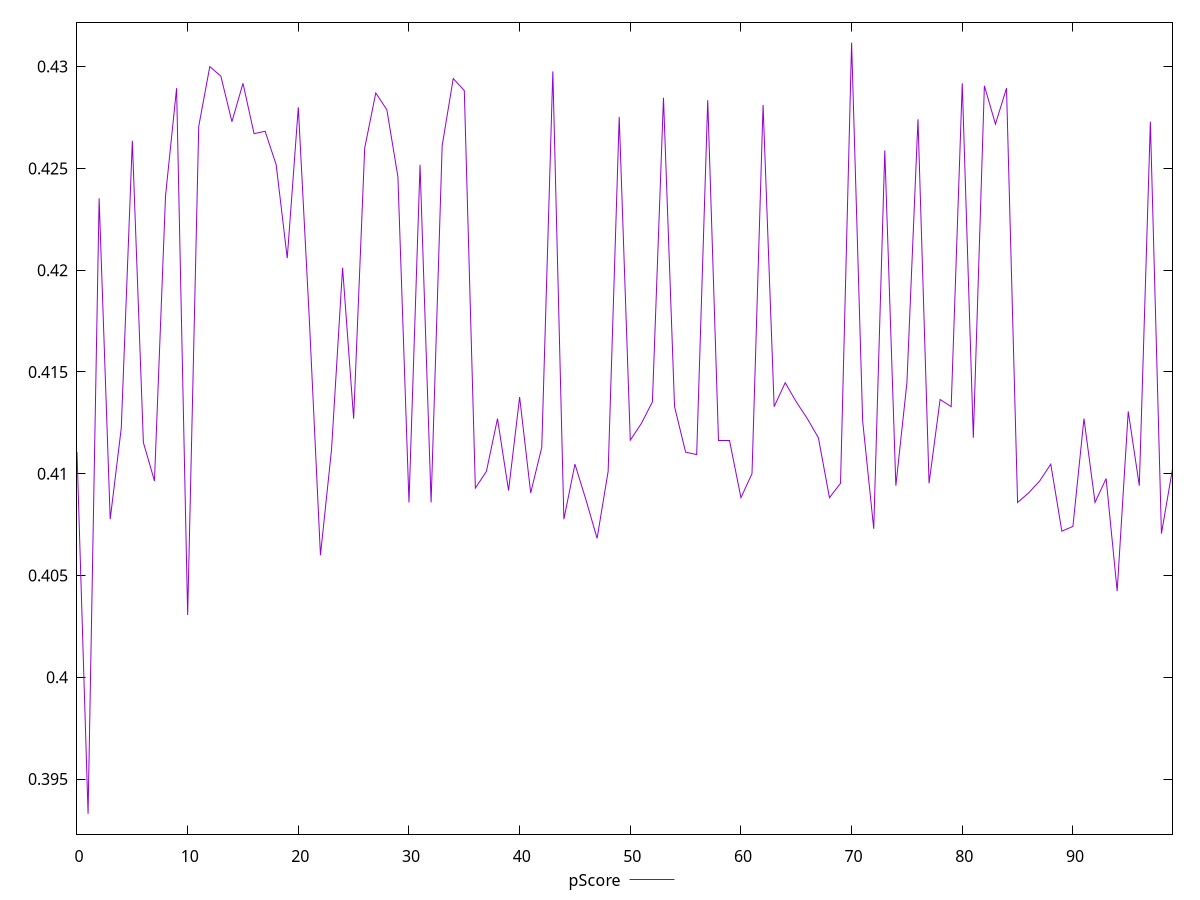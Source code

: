 reset

$pScore <<EOF
0 0.41105882352941175
1 0.3932941176470588
2 0.4235294117647059
3 0.4077647058823529
4 0.41223529411764703
5 0.4263529411764706
6 0.41152941176470587
7 0.4096470588235294
8 0.4236470588235294
9 0.4289411764705882
10 0.40305882352941175
11 0.42705882352941177
12 0.43
13 0.4295294117647059
14 0.4272941176470588
15 0.42917647058823527
16 0.42670588235294116
17 0.4268235294117647
18 0.42517647058823527
19 0.42058823529411765
20 0.428
21 0.41752941176470587
22 0.406
23 0.4111764705882353
24 0.42011764705882354
25 0.41270588235294114
26 0.426
27 0.42870588235294116
28 0.4278823529411765
29 0.42458823529411766
30 0.40858823529411764
31 0.42517647058823527
32 0.40858823529411764
33 0.42611764705882355
34 0.4294117647058824
35 0.4288235294117647
36 0.4092941176470588
37 0.41011764705882353
38 0.41270588235294114
39 0.4091764705882353
40 0.4137647058823529
41 0.40905882352941175
42 0.4112941176470588
43 0.42976470588235294
44 0.4077647058823529
45 0.41047058823529414
46 0.40870588235294114
47 0.4068235294117647
48 0.41011764705882353
49 0.4275294117647059
50 0.4116470588235294
51 0.41247058823529414
52 0.41352941176470587
53 0.4284705882352941
54 0.4132941176470588
55 0.41105882352941175
56 0.41094117647058825
57 0.4283529411764706
58 0.4116470588235294
59 0.4116470588235294
60 0.4088235294117647
61 0.41000000000000003
62 0.42811764705882355
63 0.4132941176470588
64 0.41447058823529415
65 0.41352941176470587
66 0.41270588235294114
67 0.4117647058823529
68 0.4088235294117647
69 0.40952941176470586
70 0.43117647058823527
71 0.41258823529411764
72 0.4072941176470588
73 0.4258823529411765
74 0.40941176470588236
75 0.41447058823529415
76 0.4274117647058824
77 0.40952941176470586
78 0.4136470588235294
79 0.4132941176470588
80 0.42917647058823527
81 0.4117647058823529
82 0.42905882352941177
83 0.42717647058823527
84 0.4289411764705882
85 0.40858823529411764
86 0.40905882352941175
87 0.4096470588235294
88 0.41047058823529414
89 0.4071764705882353
90 0.40741176470588236
91 0.41270588235294114
92 0.40858823529411764
93 0.4097647058823529
94 0.404235294117647
95 0.41305882352941176
96 0.40941176470588236
97 0.4272941176470588
98 0.40705882352941175
99 0.41023529411764703
EOF

set key outside below
set xrange [0:99]
set yrange [0.3922941176470588:0.4321764705882353]
set trange [0.3922941176470588:0.4321764705882353]
set terminal svg size 640, 500 enhanced background rgb 'white'
set output "report_00026_2021-02-22T21:38:55.199Z/render-blocking-resources/samples/pages/pScore/values.svg"

plot $pScore title "pScore" with line

reset
